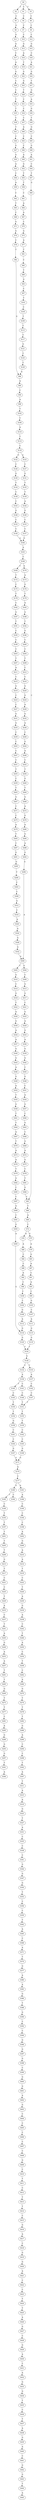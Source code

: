 strict digraph  {
	S0 -> S1 [ label = C ];
	S0 -> S2 [ label = T ];
	S0 -> S3 [ label = T ];
	S1 -> S4 [ label = C ];
	S2 -> S5 [ label = C ];
	S3 -> S6 [ label = C ];
	S4 -> S7 [ label = C ];
	S5 -> S8 [ label = G ];
	S6 -> S9 [ label = C ];
	S7 -> S10 [ label = C ];
	S8 -> S11 [ label = G ];
	S9 -> S12 [ label = C ];
	S10 -> S13 [ label = G ];
	S11 -> S14 [ label = A ];
	S12 -> S15 [ label = G ];
	S13 -> S16 [ label = A ];
	S14 -> S17 [ label = C ];
	S15 -> S18 [ label = C ];
	S16 -> S19 [ label = T ];
	S17 -> S20 [ label = A ];
	S18 -> S21 [ label = A ];
	S19 -> S22 [ label = G ];
	S20 -> S23 [ label = G ];
	S21 -> S24 [ label = G ];
	S22 -> S25 [ label = G ];
	S23 -> S26 [ label = C ];
	S24 -> S27 [ label = T ];
	S25 -> S28 [ label = T ];
	S26 -> S29 [ label = C ];
	S27 -> S30 [ label = G ];
	S28 -> S31 [ label = C ];
	S29 -> S32 [ label = T ];
	S30 -> S33 [ label = A ];
	S31 -> S34 [ label = C ];
	S32 -> S35 [ label = T ];
	S33 -> S36 [ label = G ];
	S34 -> S37 [ label = C ];
	S35 -> S38 [ label = C ];
	S36 -> S39 [ label = T ];
	S37 -> S40 [ label = A ];
	S38 -> S41 [ label = T ];
	S39 -> S42 [ label = G ];
	S40 -> S43 [ label = C ];
	S41 -> S44 [ label = C ];
	S42 -> S45 [ label = C ];
	S43 -> S46 [ label = C ];
	S44 -> S47 [ label = G ];
	S45 -> S48 [ label = G ];
	S46 -> S49 [ label = A ];
	S47 -> S50 [ label = G ];
	S48 -> S51 [ label = A ];
	S49 -> S52 [ label = G ];
	S50 -> S53 [ label = A ];
	S51 -> S54 [ label = C ];
	S52 -> S55 [ label = T ];
	S53 -> S56 [ label = C ];
	S54 -> S57 [ label = T ];
	S55 -> S58 [ label = T ];
	S56 -> S59 [ label = A ];
	S57 -> S60 [ label = G ];
	S58 -> S61 [ label = C ];
	S59 -> S62 [ label = C ];
	S60 -> S63 [ label = C ];
	S61 -> S64 [ label = A ];
	S62 -> S65 [ label = T ];
	S63 -> S66 [ label = T ];
	S64 -> S67 [ label = A ];
	S65 -> S68 [ label = C ];
	S66 -> S69 [ label = A ];
	S67 -> S70 [ label = C ];
	S68 -> S71 [ label = G ];
	S69 -> S72 [ label = C ];
	S70 -> S73 [ label = G ];
	S71 -> S74 [ label = G ];
	S72 -> S75 [ label = G ];
	S72 -> S76 [ label = A ];
	S73 -> S77 [ label = A ];
	S74 -> S78 [ label = C ];
	S75 -> S79 [ label = A ];
	S76 -> S80 [ label = A ];
	S77 -> S81 [ label = C ];
	S78 -> S82 [ label = C ];
	S79 -> S83 [ label = G ];
	S80 -> S84 [ label = C ];
	S81 -> S85 [ label = C ];
	S82 -> S86 [ label = G ];
	S83 -> S87 [ label = A ];
	S84 -> S88 [ label = C ];
	S85 -> S89 [ label = T ];
	S86 -> S90 [ label = A ];
	S87 -> S91 [ label = C ];
	S88 -> S92 [ label = A ];
	S89 -> S93 [ label = G ];
	S90 -> S94 [ label = C ];
	S91 -> S95 [ label = A ];
	S92 -> S96 [ label = C ];
	S93 -> S97 [ label = C ];
	S94 -> S98 [ label = A ];
	S95 -> S99 [ label = C ];
	S96 -> S100 [ label = C ];
	S97 -> S101 [ label = T ];
	S98 -> S102 [ label = T ];
	S99 -> S103 [ label = G ];
	S100 -> S104 [ label = C ];
	S101 -> S105 [ label = C ];
	S102 -> S106 [ label = C ];
	S103 -> S107 [ label = C ];
	S104 -> S108 [ label = G ];
	S105 -> S109 [ label = T ];
	S106 -> S110 [ label = A ];
	S107 -> S111 [ label = A ];
	S108 -> S112 [ label = A ];
	S109 -> S113 [ label = C ];
	S110 -> S114 [ label = T ];
	S111 -> S115 [ label = G ];
	S112 -> S116 [ label = G ];
	S113 -> S117 [ label = C ];
	S114 -> S118 [ label = C ];
	S115 -> S119 [ label = G ];
	S116 -> S120 [ label = G ];
	S117 -> S121 [ label = G ];
	S118 -> S122 [ label = G ];
	S118 -> S123 [ label = A ];
	S119 -> S124 [ label = T ];
	S120 -> S124 [ label = T ];
	S121 -> S125 [ label = C ];
	S122 -> S126 [ label = C ];
	S123 -> S127 [ label = C ];
	S124 -> S128 [ label = G ];
	S125 -> S129 [ label = C ];
	S126 -> S130 [ label = G ];
	S127 -> S131 [ label = G ];
	S128 -> S132 [ label = C ];
	S128 -> S133 [ label = T ];
	S129 -> S86 [ label = G ];
	S130 -> S134 [ label = T ];
	S131 -> S135 [ label = T ];
	S132 -> S136 [ label = A ];
	S133 -> S137 [ label = A ];
	S134 -> S138 [ label = C ];
	S135 -> S139 [ label = T ];
	S136 -> S140 [ label = T ];
	S136 -> S141 [ label = C ];
	S137 -> S142 [ label = C ];
	S138 -> S143 [ label = C ];
	S139 -> S144 [ label = A ];
	S140 -> S145 [ label = C ];
	S141 -> S146 [ label = C ];
	S142 -> S147 [ label = C ];
	S143 -> S148 [ label = G ];
	S144 -> S149 [ label = G ];
	S145 -> S150 [ label = T ];
	S146 -> S151 [ label = T ];
	S147 -> S151 [ label = T ];
	S148 -> S152 [ label = C ];
	S149 -> S153 [ label = C ];
	S150 -> S154 [ label = T ];
	S151 -> S155 [ label = T ];
	S152 -> S156 [ label = C ];
	S153 -> S157 [ label = C ];
	S154 -> S158 [ label = G ];
	S155 -> S159 [ label = T ];
	S156 -> S160 [ label = G ];
	S157 -> S160 [ label = G ];
	S158 -> S161 [ label = C ];
	S159 -> S162 [ label = C ];
	S160 -> S163 [ label = A ];
	S161 -> S164 [ label = C ];
	S162 -> S165 [ label = C ];
	S163 -> S166 [ label = C ];
	S164 -> S167 [ label = G ];
	S165 -> S168 [ label = G ];
	S166 -> S169 [ label = C ];
	S166 -> S170 [ label = A ];
	S167 -> S171 [ label = G ];
	S168 -> S171 [ label = G ];
	S169 -> S172 [ label = T ];
	S170 -> S173 [ label = A ];
	S171 -> S174 [ label = A ];
	S172 -> S175 [ label = C ];
	S173 -> S176 [ label = G ];
	S174 -> S177 [ label = C ];
	S175 -> S178 [ label = T ];
	S176 -> S179 [ label = T ];
	S177 -> S180 [ label = G ];
	S177 -> S181 [ label = A ];
	S178 -> S182 [ label = C ];
	S179 -> S183 [ label = A ];
	S180 -> S184 [ label = C ];
	S180 -> S185 [ label = T ];
	S181 -> S186 [ label = A ];
	S182 -> S187 [ label = G ];
	S183 -> S188 [ label = G ];
	S185 -> S189 [ label = C ];
	S186 -> S190 [ label = C ];
	S187 -> S191 [ label = T ];
	S188 -> S192 [ label = T ];
	S189 -> S193 [ label = T ];
	S190 -> S194 [ label = C ];
	S191 -> S195 [ label = C ];
	S192 -> S196 [ label = G ];
	S193 -> S197 [ label = T ];
	S194 -> S198 [ label = C ];
	S195 -> S199 [ label = C ];
	S196 -> S200 [ label = C ];
	S197 -> S201 [ label = T ];
	S198 -> S202 [ label = A ];
	S199 -> S203 [ label = C ];
	S200 -> S204 [ label = C ];
	S201 -> S205 [ label = T ];
	S202 -> S206 [ label = G ];
	S203 -> S207 [ label = T ];
	S204 -> S208 [ label = T ];
	S205 -> S209 [ label = T ];
	S206 -> S210 [ label = A ];
	S207 -> S211 [ label = A ];
	S208 -> S212 [ label = C ];
	S209 -> S213 [ label = G ];
	S210 -> S214 [ label = A ];
	S211 -> S215 [ label = C ];
	S212 -> S216 [ label = C ];
	S213 -> S217 [ label = T ];
	S214 -> S218 [ label = T ];
	S215 -> S219 [ label = G ];
	S216 -> S220 [ label = G ];
	S217 -> S221 [ label = C ];
	S218 -> S222 [ label = C ];
	S219 -> S223 [ label = C ];
	S220 -> S224 [ label = G ];
	S221 -> S225 [ label = C ];
	S222 -> S226 [ label = T ];
	S223 -> S227 [ label = C ];
	S224 -> S228 [ label = A ];
	S225 -> S229 [ label = T ];
	S226 -> S230 [ label = A ];
	S227 -> S231 [ label = G ];
	S228 -> S232 [ label = G ];
	S229 -> S233 [ label = A ];
	S230 -> S234 [ label = G ];
	S231 -> S235 [ label = G ];
	S232 -> S236 [ label = A ];
	S233 -> S237 [ label = C ];
	S234 -> S238 [ label = A ];
	S235 -> S239 [ label = C ];
	S236 -> S240 [ label = C ];
	S237 -> S241 [ label = T ];
	S238 -> S242 [ label = C ];
	S239 -> S243 [ label = C ];
	S240 -> S244 [ label = G ];
	S241 -> S245 [ label = A ];
	S242 -> S246 [ label = T ];
	S243 -> S247 [ label = C ];
	S244 -> S248 [ label = A ];
	S245 -> S249 [ label = G ];
	S246 -> S250 [ label = A ];
	S247 -> S251 [ label = C ];
	S248 -> S252 [ label = C ];
	S249 -> S253 [ label = A ];
	S250 -> S254 [ label = C ];
	S251 -> S255 [ label = T ];
	S252 -> S256 [ label = T ];
	S253 -> S257 [ label = A ];
	S254 -> S258 [ label = T ];
	S255 -> S259 [ label = C ];
	S256 -> S260 [ label = G ];
	S257 -> S261 [ label = T ];
	S258 -> S262 [ label = C ];
	S259 -> S263 [ label = T ];
	S260 -> S264 [ label = T ];
	S261 -> S265 [ label = T ];
	S262 -> S266 [ label = A ];
	S263 -> S267 [ label = G ];
	S264 -> S268 [ label = G ];
	S265 -> S269 [ label = G ];
	S266 -> S270 [ label = G ];
	S267 -> S271 [ label = C ];
	S268 -> S272 [ label = A ];
	S269 -> S273 [ label = T ];
	S270 -> S274 [ label = T ];
	S271 -> S275 [ label = C ];
	S272 -> S276 [ label = G ];
	S273 -> S277 [ label = T ];
	S274 -> S278 [ label = T ];
	S275 -> S279 [ label = A ];
	S276 -> S280 [ label = A ];
	S277 -> S281 [ label = C ];
	S278 -> S282 [ label = T ];
	S279 -> S283 [ label = T ];
	S280 -> S284 [ label = G ];
	S281 -> S285 [ label = A ];
	S282 -> S286 [ label = G ];
	S283 -> S287 [ label = C ];
	S284 -> S288 [ label = A ];
	S285 -> S289 [ label = G ];
	S286 -> S290 [ label = A ];
	S287 -> S291 [ label = G ];
	S288 -> S292 [ label = G ];
	S289 -> S293 [ label = G ];
	S290 -> S294 [ label = C ];
	S291 -> S295 [ label = G ];
	S292 -> S296 [ label = G ];
	S293 -> S297 [ label = G ];
	S294 -> S298 [ label = C ];
	S295 -> S299 [ label = T ];
	S296 -> S300 [ label = A ];
	S297 -> S301 [ label = T ];
	S298 -> S302 [ label = T ];
	S299 -> S303 [ label = C ];
	S300 -> S304 [ label = G ];
	S300 -> S305 [ label = C ];
	S301 -> S306 [ label = A ];
	S302 -> S307 [ label = A ];
	S303 -> S308 [ label = C ];
	S304 -> S309 [ label = C ];
	S305 -> S310 [ label = G ];
	S307 -> S311 [ label = T ];
	S308 -> S312 [ label = G ];
	S309 -> S313 [ label = G ];
	S310 -> S314 [ label = C ];
	S311 -> S315 [ label = A ];
	S312 -> S316 [ label = C ];
	S313 -> S317 [ label = G ];
	S314 -> S318 [ label = G ];
	S315 -> S319 [ label = A ];
	S316 -> S320 [ label = A ];
	S317 -> S321 [ label = C ];
	S318 -> S322 [ label = T ];
	S319 -> S323 [ label = G ];
	S320 -> S324 [ label = A ];
	S321 -> S325 [ label = G ];
	S322 -> S326 [ label = A ];
	S323 -> S327 [ label = T ];
	S324 -> S328 [ label = G ];
	S325 -> S329 [ label = A ];
	S326 -> S330 [ label = G ];
	S327 -> S331 [ label = A ];
	S328 -> S332 [ label = G ];
	S329 -> S333 [ label = G ];
	S330 -> S334 [ label = A ];
	S331 -> S335 [ label = C ];
	S332 -> S300 [ label = A ];
	S333 -> S336 [ label = A ];
	S334 -> S337 [ label = A ];
	S335 -> S338 [ label = C ];
	S336 -> S339 [ label = G ];
	S337 -> S340 [ label = G ];
	S338 -> S341 [ label = C ];
	S339 -> S342 [ label = G ];
	S340 -> S343 [ label = G ];
	S341 -> S344 [ label = G ];
	S342 -> S345 [ label = C ];
	S343 -> S346 [ label = A ];
	S344 -> S347 [ label = G ];
	S345 -> S348 [ label = G ];
	S346 -> S349 [ label = G ];
	S347 -> S350 [ label = G ];
	S348 -> S351 [ label = C ];
	S349 -> S352 [ label = A ];
	S350 -> S353 [ label = T ];
	S351 -> S354 [ label = A ];
	S352 -> S355 [ label = T ];
	S353 -> S356 [ label = C ];
	S354 -> S357 [ label = G ];
	S355 -> S358 [ label = G ];
	S356 -> S359 [ label = C ];
	S357 -> S360 [ label = C ];
	S358 -> S361 [ label = T ];
	S359 -> S362 [ label = T ];
	S360 -> S363 [ label = G ];
	S361 -> S364 [ label = T ];
	S362 -> S365 [ label = A ];
	S363 -> S366 [ label = C ];
	S364 -> S367 [ label = A ];
	S365 -> S368 [ label = C ];
	S366 -> S369 [ label = G ];
	S367 -> S370 [ label = T ];
	S368 -> S371 [ label = A ];
	S369 -> S372 [ label = A ];
	S370 -> S373 [ label = A ];
	S371 -> S374 [ label = T ];
	S372 -> S375 [ label = G ];
	S373 -> S376 [ label = A ];
	S374 -> S377 [ label = G ];
	S375 -> S378 [ label = C ];
	S376 -> S379 [ label = T ];
	S377 -> S380 [ label = A ];
	S378 -> S381 [ label = T ];
	S379 -> S382 [ label = G ];
	S380 -> S383 [ label = A ];
	S381 -> S384 [ label = G ];
	S382 -> S385 [ label = C ];
	S383 -> S386 [ label = G ];
	S384 -> S63 [ label = C ];
	S385 -> S387 [ label = C ];
	S386 -> S388 [ label = T ];
	S387 -> S389 [ label = A ];
	S388 -> S390 [ label = G ];
	S389 -> S391 [ label = C ];
	S390 -> S392 [ label = C ];
	S391 -> S393 [ label = G ];
	S392 -> S394 [ label = C ];
	S393 -> S395 [ label = A ];
	S394 -> S396 [ label = G ];
	S395 -> S116 [ label = G ];
	S396 -> S397 [ label = G ];
	S397 -> S398 [ label = G ];
	S398 -> S399 [ label = C ];
	S399 -> S400 [ label = G ];
	S400 -> S401 [ label = G ];
	S401 -> S402 [ label = A ];
	S402 -> S403 [ label = G ];
	S403 -> S404 [ label = C ];
	S404 -> S405 [ label = C ];
	S405 -> S406 [ label = C ];
	S406 -> S407 [ label = C ];
	S407 -> S408 [ label = C ];
	S408 -> S409 [ label = G ];
	S409 -> S410 [ label = C ];
	S410 -> S411 [ label = T ];
	S411 -> S412 [ label = C ];
	S412 -> S413 [ label = T ];
	S413 -> S414 [ label = T ];
	S414 -> S415 [ label = C ];
	S415 -> S416 [ label = G ];
	S416 -> S417 [ label = A ];
	S417 -> S418 [ label = C ];
	S418 -> S419 [ label = G ];
	S419 -> S420 [ label = G ];
	S420 -> S421 [ label = A ];
	S421 -> S422 [ label = C ];
	S422 -> S423 [ label = C ];
	S423 -> S424 [ label = T ];
	S424 -> S425 [ label = T ];
	S425 -> S426 [ label = A ];
	S426 -> S427 [ label = G ];
	S427 -> S428 [ label = C ];
	S428 -> S429 [ label = G ];
	S429 -> S430 [ label = A ];
	S430 -> S431 [ label = C ];
	S431 -> S432 [ label = A ];
	S432 -> S433 [ label = G ];
	S433 -> S434 [ label = G ];
	S434 -> S435 [ label = T ];
	S435 -> S436 [ label = C ];
	S436 -> S437 [ label = T ];
	S437 -> S438 [ label = A ];
	S438 -> S439 [ label = G ];
	S439 -> S440 [ label = A ];
	S440 -> S441 [ label = C ];
	S441 -> S442 [ label = G ];
	S442 -> S443 [ label = G ];
	S443 -> S444 [ label = T ];
	S444 -> S445 [ label = A ];
}

